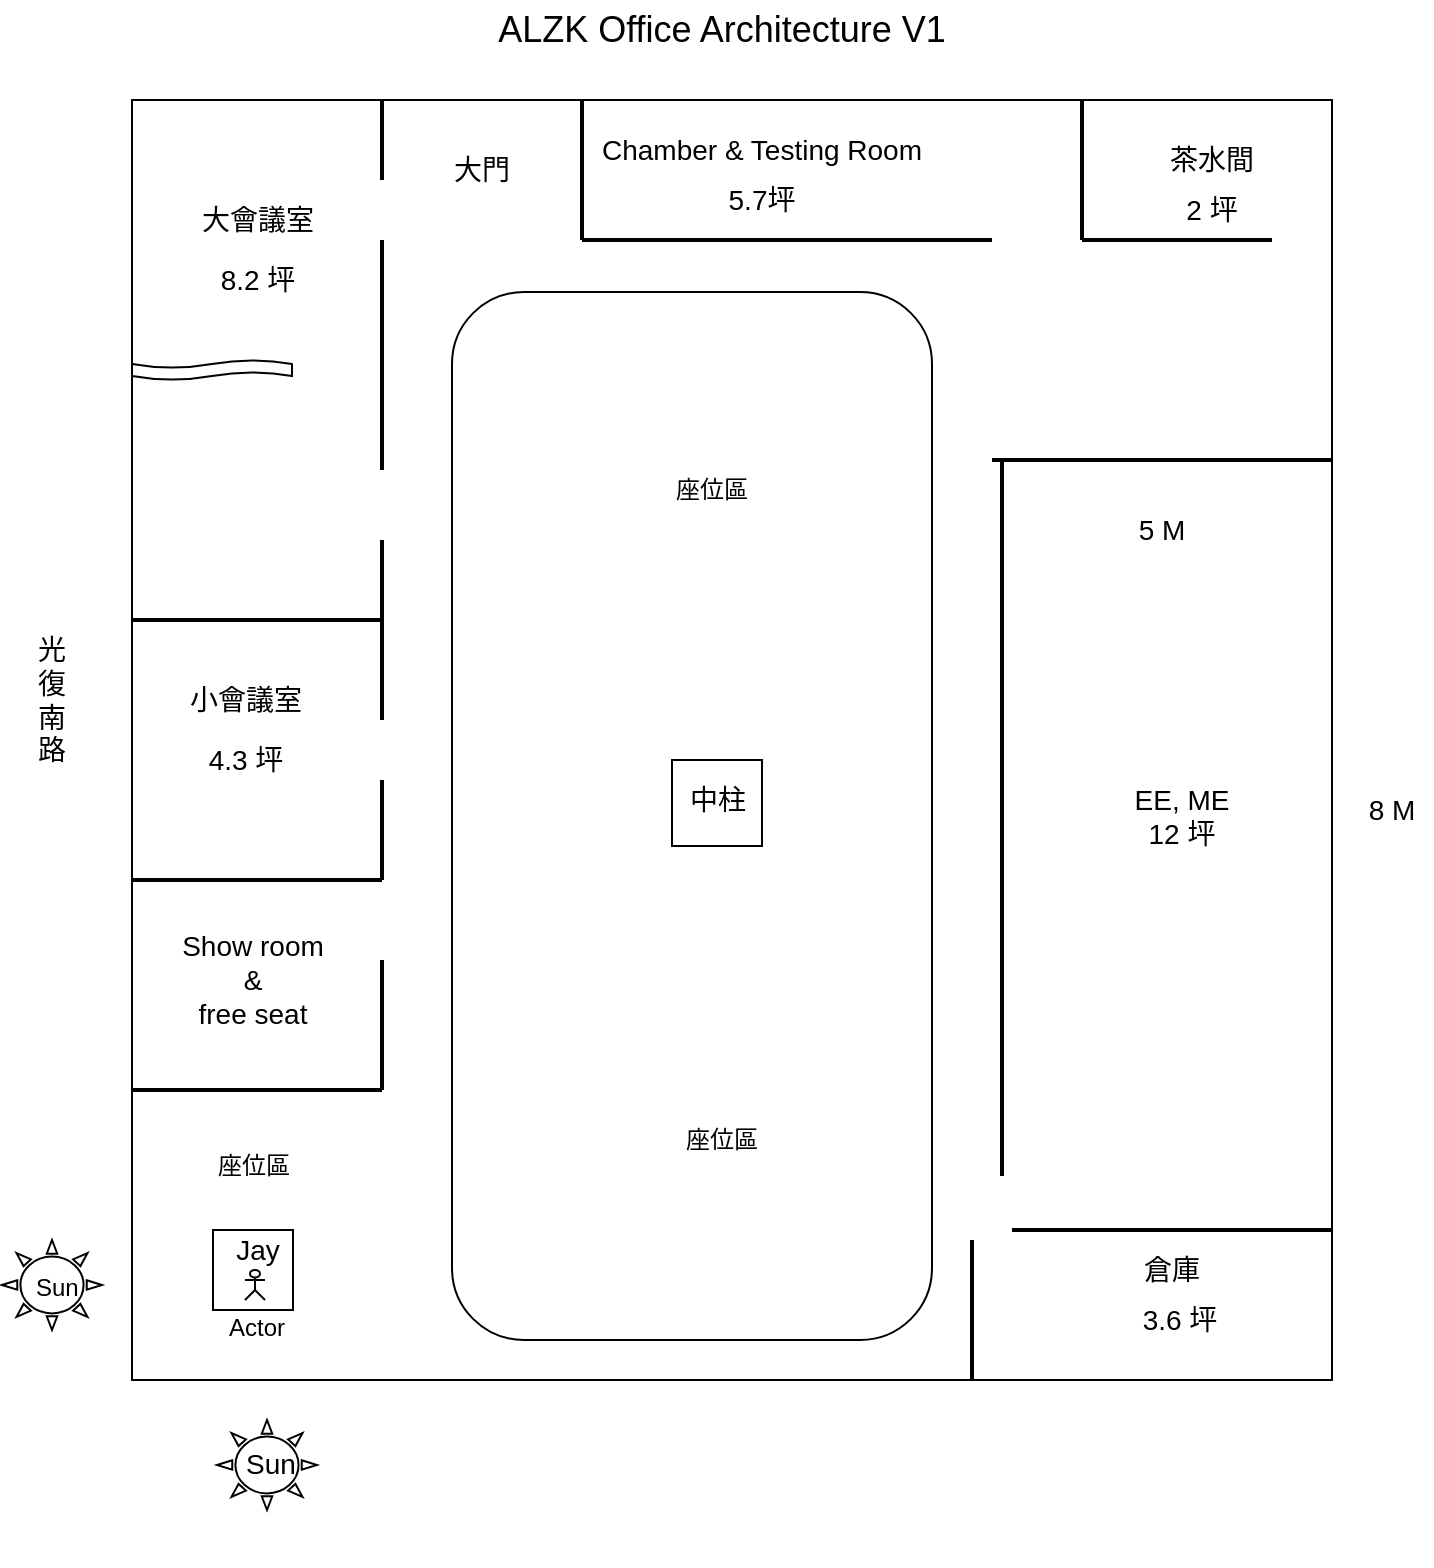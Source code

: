 <mxfile version="12.1.3" type="github" pages="1">
  <diagram id="wb8ZNs0GsA13iyapK1G9" name="Page-1">
    <mxGraphModel dx="1407" dy="771" grid="1" gridSize="10" guides="1" tooltips="1" connect="1" arrows="1" fold="1" page="1" pageScale="1" pageWidth="827" pageHeight="1169" math="0" shadow="0">
      <root>
        <mxCell id="0"/>
        <mxCell id="1" parent="0"/>
        <mxCell id="4pfAS0mzqydy9qFHWJuv-1" value="" style="rounded=0;whiteSpace=wrap;html=1;" vertex="1" parent="1">
          <mxGeometry x="120" y="190" width="600" height="640" as="geometry"/>
        </mxCell>
        <mxCell id="4pfAS0mzqydy9qFHWJuv-17" value="" style="endArrow=none;dashed=1;html=1;" edge="1" parent="1" target="4pfAS0mzqydy9qFHWJuv-1">
          <mxGeometry width="50" height="50" relative="1" as="geometry">
            <mxPoint x="120" y="760" as="sourcePoint"/>
            <mxPoint x="170" y="710" as="targetPoint"/>
          </mxGeometry>
        </mxCell>
        <mxCell id="4pfAS0mzqydy9qFHWJuv-18" value="" style="endArrow=none;dashed=1;html=1;" edge="1" parent="1" target="4pfAS0mzqydy9qFHWJuv-1">
          <mxGeometry width="50" height="50" relative="1" as="geometry">
            <mxPoint x="120" y="760" as="sourcePoint"/>
            <mxPoint x="170" y="710" as="targetPoint"/>
          </mxGeometry>
        </mxCell>
        <mxCell id="4pfAS0mzqydy9qFHWJuv-19" value="" style="shape=tape;whiteSpace=wrap;html=1;" vertex="1" parent="1">
          <mxGeometry x="120" y="320" width="80" height="10" as="geometry"/>
        </mxCell>
        <mxCell id="4pfAS0mzqydy9qFHWJuv-20" value="&lt;font style=&quot;font-size: 14px&quot;&gt;大門&lt;/font&gt;" style="text;html=1;strokeColor=none;fillColor=none;align=center;verticalAlign=middle;whiteSpace=wrap;rounded=0;" vertex="1" parent="1">
          <mxGeometry x="275" y="215" width="40" height="20" as="geometry"/>
        </mxCell>
        <mxCell id="4pfAS0mzqydy9qFHWJuv-21" value="&lt;font style=&quot;font-size: 14px&quot;&gt;5.7坪&lt;/font&gt;" style="text;html=1;strokeColor=none;fillColor=none;align=center;verticalAlign=middle;whiteSpace=wrap;rounded=0;" vertex="1" parent="1">
          <mxGeometry x="415" y="230" width="40" height="20" as="geometry"/>
        </mxCell>
        <mxCell id="4pfAS0mzqydy9qFHWJuv-32" value="" style="line;strokeWidth=2;direction=south;html=1;" vertex="1" parent="1">
          <mxGeometry x="590" y="190" width="10" height="70" as="geometry"/>
        </mxCell>
        <mxCell id="4pfAS0mzqydy9qFHWJuv-33" value="" style="line;strokeWidth=2;direction=south;html=1;" vertex="1" parent="1">
          <mxGeometry x="340" y="190" width="10" height="70" as="geometry"/>
        </mxCell>
        <mxCell id="4pfAS0mzqydy9qFHWJuv-35" value="" style="line;strokeWidth=2;html=1;" vertex="1" parent="1">
          <mxGeometry x="345" y="255" width="205" height="10" as="geometry"/>
        </mxCell>
        <mxCell id="4pfAS0mzqydy9qFHWJuv-36" value="&lt;font style=&quot;font-size: 14px&quot;&gt;Chamber &amp;amp; Testing Room&lt;/font&gt;" style="text;html=1;strokeColor=none;fillColor=none;align=center;verticalAlign=middle;whiteSpace=wrap;rounded=0;" vertex="1" parent="1">
          <mxGeometry x="350" y="205" width="170" height="20" as="geometry"/>
        </mxCell>
        <mxCell id="4pfAS0mzqydy9qFHWJuv-38" value="" style="line;strokeWidth=2;direction=south;html=1;" vertex="1" parent="1">
          <mxGeometry x="240" y="190" width="10" height="40" as="geometry"/>
        </mxCell>
        <mxCell id="4pfAS0mzqydy9qFHWJuv-39" value="" style="line;strokeWidth=2;html=1;" vertex="1" parent="1">
          <mxGeometry x="120" y="445" width="125" height="10" as="geometry"/>
        </mxCell>
        <mxCell id="4pfAS0mzqydy9qFHWJuv-40" value="" style="line;strokeWidth=2;direction=south;html=1;" vertex="1" parent="1">
          <mxGeometry x="240" y="260" width="10" height="115" as="geometry"/>
        </mxCell>
        <mxCell id="4pfAS0mzqydy9qFHWJuv-41" value="" style="line;strokeWidth=2;direction=south;html=1;" vertex="1" parent="1">
          <mxGeometry x="240" y="410" width="10" height="40" as="geometry"/>
        </mxCell>
        <mxCell id="4pfAS0mzqydy9qFHWJuv-42" value="" style="line;strokeWidth=2;direction=south;html=1;" vertex="1" parent="1">
          <mxGeometry x="240" y="450" width="10" height="50" as="geometry"/>
        </mxCell>
        <mxCell id="4pfAS0mzqydy9qFHWJuv-43" value="" style="line;strokeWidth=2;direction=south;html=1;" vertex="1" parent="1">
          <mxGeometry x="240" y="530" width="10" height="50" as="geometry"/>
        </mxCell>
        <mxCell id="4pfAS0mzqydy9qFHWJuv-44" value="" style="line;strokeWidth=2;html=1;" vertex="1" parent="1">
          <mxGeometry x="120" y="575" width="125" height="10" as="geometry"/>
        </mxCell>
        <mxCell id="4pfAS0mzqydy9qFHWJuv-46" value="&lt;font style=&quot;font-size: 14px&quot;&gt;大會議室&lt;/font&gt;" style="text;html=1;strokeColor=none;fillColor=none;align=center;verticalAlign=middle;whiteSpace=wrap;rounded=0;" vertex="1" parent="1">
          <mxGeometry x="152.5" y="240" width="60" height="20" as="geometry"/>
        </mxCell>
        <mxCell id="4pfAS0mzqydy9qFHWJuv-47" value="&lt;font style=&quot;font-size: 14px&quot;&gt;小會議室&lt;/font&gt;" style="text;html=1;strokeColor=none;fillColor=none;align=center;verticalAlign=middle;whiteSpace=wrap;rounded=0;" vertex="1" parent="1">
          <mxGeometry x="146.5" y="480" width="60" height="20" as="geometry"/>
        </mxCell>
        <mxCell id="4pfAS0mzqydy9qFHWJuv-48" value="" style="line;strokeWidth=2;direction=south;html=1;" vertex="1" parent="1">
          <mxGeometry x="240" y="620" width="10" height="65" as="geometry"/>
        </mxCell>
        <mxCell id="4pfAS0mzqydy9qFHWJuv-49" value="" style="line;strokeWidth=2;html=1;" vertex="1" parent="1">
          <mxGeometry x="120" y="680" width="125" height="10" as="geometry"/>
        </mxCell>
        <mxCell id="4pfAS0mzqydy9qFHWJuv-50" value="&lt;span style=&quot;font-size: 14px&quot;&gt;茶水間&lt;/span&gt;" style="text;html=1;strokeColor=none;fillColor=none;align=center;verticalAlign=middle;whiteSpace=wrap;rounded=0;" vertex="1" parent="1">
          <mxGeometry x="630" y="210" width="60" height="20" as="geometry"/>
        </mxCell>
        <mxCell id="4pfAS0mzqydy9qFHWJuv-51" value="&lt;font style=&quot;font-size: 14px&quot;&gt;8.2 坪&lt;/font&gt;" style="text;html=1;strokeColor=none;fillColor=none;align=center;verticalAlign=middle;whiteSpace=wrap;rounded=0;" vertex="1" parent="1">
          <mxGeometry x="158.5" y="270" width="48" height="20" as="geometry"/>
        </mxCell>
        <mxCell id="4pfAS0mzqydy9qFHWJuv-52" value="&lt;font style=&quot;font-size: 14px&quot;&gt;2 坪&lt;/font&gt;" style="text;html=1;strokeColor=none;fillColor=none;align=center;verticalAlign=middle;whiteSpace=wrap;rounded=0;" vertex="1" parent="1">
          <mxGeometry x="640" y="235" width="40" height="20" as="geometry"/>
        </mxCell>
        <mxCell id="4pfAS0mzqydy9qFHWJuv-55" value="" style="line;strokeWidth=2;html=1;" vertex="1" parent="1">
          <mxGeometry x="595" y="255" width="95" height="10" as="geometry"/>
        </mxCell>
        <mxCell id="4pfAS0mzqydy9qFHWJuv-56" value="&lt;font style=&quot;font-size: 14px&quot;&gt;4.3 坪&lt;/font&gt;" style="text;html=1;strokeColor=none;fillColor=none;align=center;verticalAlign=middle;whiteSpace=wrap;rounded=0;" vertex="1" parent="1">
          <mxGeometry x="150.5" y="510" width="52" height="20" as="geometry"/>
        </mxCell>
        <mxCell id="4pfAS0mzqydy9qFHWJuv-57" value="&lt;font style=&quot;font-size: 14px&quot;&gt;Show room &lt;br&gt;&amp;amp; &lt;br&gt;free seat&lt;/font&gt;" style="text;html=1;strokeColor=none;fillColor=none;align=center;verticalAlign=middle;whiteSpace=wrap;rounded=0;" vertex="1" parent="1">
          <mxGeometry x="129" y="620" width="103" height="20" as="geometry"/>
        </mxCell>
        <mxCell id="4pfAS0mzqydy9qFHWJuv-59" value="" style="line;strokeWidth=2;direction=south;html=1;" vertex="1" parent="1">
          <mxGeometry x="550" y="370" width="10" height="358" as="geometry"/>
        </mxCell>
        <mxCell id="4pfAS0mzqydy9qFHWJuv-60" value="" style="line;strokeWidth=2;html=1;" vertex="1" parent="1">
          <mxGeometry x="560" y="750" width="160" height="10" as="geometry"/>
        </mxCell>
        <mxCell id="4pfAS0mzqydy9qFHWJuv-61" value="" style="line;strokeWidth=2;direction=south;html=1;" vertex="1" parent="1">
          <mxGeometry x="535" y="760" width="10" height="70" as="geometry"/>
        </mxCell>
        <mxCell id="4pfAS0mzqydy9qFHWJuv-62" value="&lt;span style=&quot;font-size: 14px&quot;&gt;倉庫&lt;/span&gt;" style="text;html=1;strokeColor=none;fillColor=none;align=center;verticalAlign=middle;whiteSpace=wrap;rounded=0;" vertex="1" parent="1">
          <mxGeometry x="610" y="765" width="60" height="20" as="geometry"/>
        </mxCell>
        <mxCell id="4pfAS0mzqydy9qFHWJuv-63" value="&lt;font style=&quot;font-size: 14px&quot;&gt;3.6 坪&lt;/font&gt;" style="text;html=1;strokeColor=none;fillColor=none;align=center;verticalAlign=middle;whiteSpace=wrap;rounded=0;" vertex="1" parent="1">
          <mxGeometry x="618" y="790" width="52" height="20" as="geometry"/>
        </mxCell>
        <mxCell id="4pfAS0mzqydy9qFHWJuv-67" value="&lt;font style=&quot;font-size: 18px&quot;&gt;ALZK Office Architecture V1&lt;/font&gt;" style="text;html=1;strokeColor=none;fillColor=none;align=center;verticalAlign=middle;whiteSpace=wrap;rounded=0;" vertex="1" parent="1">
          <mxGeometry x="300" y="140" width="230" height="30" as="geometry"/>
        </mxCell>
        <mxCell id="4pfAS0mzqydy9qFHWJuv-68" value="" style="whiteSpace=wrap;html=1;aspect=fixed;" vertex="1" parent="1">
          <mxGeometry x="160.5" y="755" width="40" height="40" as="geometry"/>
        </mxCell>
        <mxCell id="4pfAS0mzqydy9qFHWJuv-69" value="&lt;span style=&quot;font-size: 14px&quot;&gt;Jay&lt;/span&gt;" style="text;html=1;strokeColor=none;fillColor=none;align=center;verticalAlign=middle;whiteSpace=wrap;rounded=0;" vertex="1" parent="1">
          <mxGeometry x="152.5" y="755" width="60" height="20" as="geometry"/>
        </mxCell>
        <mxCell id="4pfAS0mzqydy9qFHWJuv-70" value="&lt;font style=&quot;font-size: 14px&quot;&gt;光&lt;br&gt;復&lt;br&gt;南&lt;br&gt;路&lt;/font&gt;" style="text;html=1;strokeColor=none;fillColor=none;align=center;verticalAlign=middle;whiteSpace=wrap;rounded=0;" vertex="1" parent="1">
          <mxGeometry x="60" y="440" width="40" height="100" as="geometry"/>
        </mxCell>
        <mxCell id="4pfAS0mzqydy9qFHWJuv-71" value="Actor" style="shape=umlActor;verticalLabelPosition=bottom;labelBackgroundColor=#ffffff;verticalAlign=top;html=1;outlineConnect=0;" vertex="1" parent="1">
          <mxGeometry x="176.5" y="775" width="10" height="15" as="geometry"/>
        </mxCell>
        <mxCell id="4pfAS0mzqydy9qFHWJuv-72" value="&lt;font style=&quot;font-size: 14px&quot;&gt;5 M&lt;/font&gt;" style="text;html=1;strokeColor=none;fillColor=none;align=center;verticalAlign=middle;whiteSpace=wrap;rounded=0;" vertex="1" parent="1">
          <mxGeometry x="615" y="395" width="40" height="20" as="geometry"/>
        </mxCell>
        <mxCell id="4pfAS0mzqydy9qFHWJuv-73" value="&lt;font style=&quot;font-size: 14px&quot;&gt;8 M&lt;/font&gt;" style="text;html=1;strokeColor=none;fillColor=none;align=center;verticalAlign=middle;whiteSpace=wrap;rounded=0;" vertex="1" parent="1">
          <mxGeometry x="730" y="535" width="40" height="20" as="geometry"/>
        </mxCell>
        <mxCell id="4pfAS0mzqydy9qFHWJuv-74" value="" style="line;strokeWidth=2;html=1;" vertex="1" parent="1">
          <mxGeometry x="550" y="365" width="170" height="10" as="geometry"/>
        </mxCell>
        <mxCell id="4pfAS0mzqydy9qFHWJuv-78" value="&lt;span style=&quot;font-size: 14px&quot;&gt;EE, ME&lt;br&gt;12 坪&lt;br&gt;&lt;/span&gt;" style="text;html=1;strokeColor=none;fillColor=none;align=center;verticalAlign=middle;whiteSpace=wrap;rounded=0;" vertex="1" parent="1">
          <mxGeometry x="615" y="537.5" width="60" height="20" as="geometry"/>
        </mxCell>
        <mxCell id="4pfAS0mzqydy9qFHWJuv-81" value="" style="rounded=1;whiteSpace=wrap;html=1;" vertex="1" parent="1">
          <mxGeometry x="280" y="286" width="240" height="524" as="geometry"/>
        </mxCell>
        <mxCell id="4pfAS0mzqydy9qFHWJuv-82" value="" style="rounded=0;whiteSpace=wrap;html=1;" vertex="1" parent="1">
          <mxGeometry x="390" y="520" width="45" height="43" as="geometry"/>
        </mxCell>
        <mxCell id="4pfAS0mzqydy9qFHWJuv-83" value="&lt;span style=&quot;font-size: 14px&quot;&gt;中柱&lt;/span&gt;" style="text;html=1;strokeColor=none;fillColor=none;align=center;verticalAlign=middle;whiteSpace=wrap;rounded=0;" vertex="1" parent="1">
          <mxGeometry x="392.5" y="530" width="40" height="20" as="geometry"/>
        </mxCell>
        <mxCell id="4pfAS0mzqydy9qFHWJuv-84" value="座位區" style="text;html=1;strokeColor=none;fillColor=none;align=center;verticalAlign=middle;whiteSpace=wrap;rounded=0;" vertex="1" parent="1">
          <mxGeometry x="390" y="375" width="40" height="20" as="geometry"/>
        </mxCell>
        <mxCell id="4pfAS0mzqydy9qFHWJuv-85" value="座位區" style="text;html=1;strokeColor=none;fillColor=none;align=center;verticalAlign=middle;whiteSpace=wrap;rounded=0;" vertex="1" parent="1">
          <mxGeometry x="395" y="700" width="40" height="20" as="geometry"/>
        </mxCell>
        <mxCell id="4pfAS0mzqydy9qFHWJuv-86" value="座位區" style="text;html=1;strokeColor=none;fillColor=none;align=center;verticalAlign=middle;whiteSpace=wrap;rounded=0;" vertex="1" parent="1">
          <mxGeometry x="160.5" y="712.5" width="40" height="20" as="geometry"/>
        </mxCell>
        <mxCell id="4pfAS0mzqydy9qFHWJuv-89" value="" style="verticalLabelPosition=bottom;verticalAlign=top;html=1;shape=mxgraph.basic.sun" vertex="1" parent="1">
          <mxGeometry x="55" y="760" width="50" height="45" as="geometry"/>
        </mxCell>
        <mxCell id="4pfAS0mzqydy9qFHWJuv-90" value="" style="verticalLabelPosition=bottom;verticalAlign=top;html=1;shape=mxgraph.basic.sun" vertex="1" parent="1">
          <mxGeometry x="162.5" y="850" width="50" height="45" as="geometry"/>
        </mxCell>
        <mxCell id="4pfAS0mzqydy9qFHWJuv-91" value="&lt;span style=&quot;font-size: 14px&quot;&gt;Sun&lt;/span&gt;" style="text;html=1;strokeColor=none;fillColor=none;align=center;verticalAlign=middle;whiteSpace=wrap;rounded=0;" vertex="1" parent="1">
          <mxGeometry x="168" y="820" width="43" height="103" as="geometry"/>
        </mxCell>
        <mxCell id="4pfAS0mzqydy9qFHWJuv-93" value="Sun" style="text;html=1;" vertex="1" parent="1">
          <mxGeometry x="70" y="770" width="50" height="30" as="geometry"/>
        </mxCell>
      </root>
    </mxGraphModel>
  </diagram>
</mxfile>
